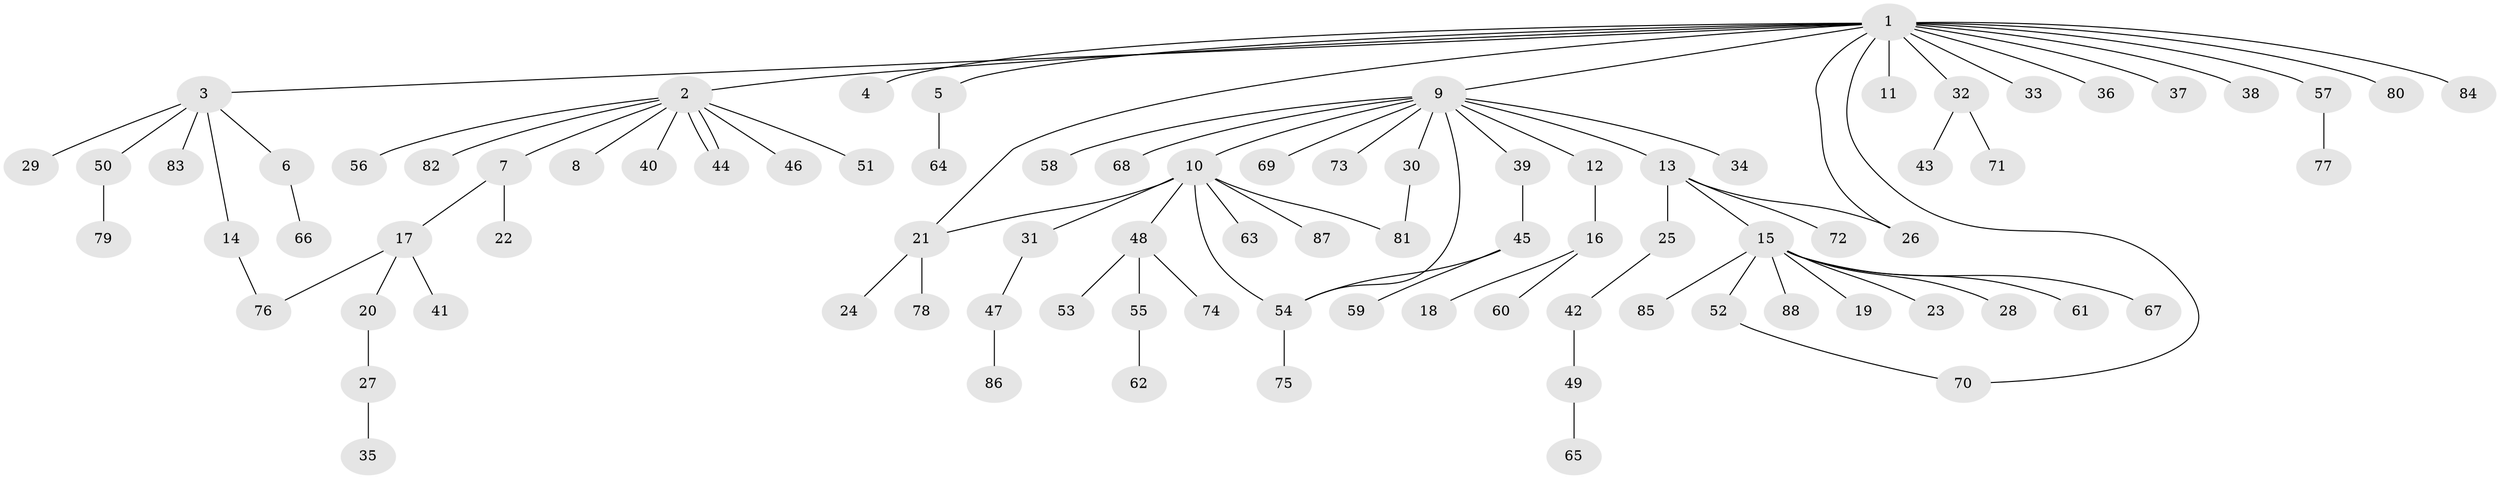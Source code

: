 // coarse degree distribution, {2: 0.17857142857142858, 5: 0.10714285714285714, 1: 0.6071428571428571, 3: 0.03571428571428571, 13: 0.03571428571428571, 4: 0.03571428571428571}
// Generated by graph-tools (version 1.1) at 2025/36/03/04/25 23:36:43]
// undirected, 88 vertices, 95 edges
graph export_dot {
  node [color=gray90,style=filled];
  1;
  2;
  3;
  4;
  5;
  6;
  7;
  8;
  9;
  10;
  11;
  12;
  13;
  14;
  15;
  16;
  17;
  18;
  19;
  20;
  21;
  22;
  23;
  24;
  25;
  26;
  27;
  28;
  29;
  30;
  31;
  32;
  33;
  34;
  35;
  36;
  37;
  38;
  39;
  40;
  41;
  42;
  43;
  44;
  45;
  46;
  47;
  48;
  49;
  50;
  51;
  52;
  53;
  54;
  55;
  56;
  57;
  58;
  59;
  60;
  61;
  62;
  63;
  64;
  65;
  66;
  67;
  68;
  69;
  70;
  71;
  72;
  73;
  74;
  75;
  76;
  77;
  78;
  79;
  80;
  81;
  82;
  83;
  84;
  85;
  86;
  87;
  88;
  1 -- 2;
  1 -- 3;
  1 -- 4;
  1 -- 5;
  1 -- 9;
  1 -- 11;
  1 -- 21;
  1 -- 26;
  1 -- 32;
  1 -- 33;
  1 -- 36;
  1 -- 37;
  1 -- 38;
  1 -- 57;
  1 -- 70;
  1 -- 80;
  1 -- 84;
  2 -- 7;
  2 -- 8;
  2 -- 40;
  2 -- 44;
  2 -- 44;
  2 -- 46;
  2 -- 51;
  2 -- 56;
  2 -- 82;
  3 -- 6;
  3 -- 14;
  3 -- 29;
  3 -- 50;
  3 -- 83;
  5 -- 64;
  6 -- 66;
  7 -- 17;
  7 -- 22;
  9 -- 10;
  9 -- 12;
  9 -- 13;
  9 -- 30;
  9 -- 34;
  9 -- 39;
  9 -- 54;
  9 -- 58;
  9 -- 68;
  9 -- 69;
  9 -- 73;
  10 -- 21;
  10 -- 31;
  10 -- 48;
  10 -- 54;
  10 -- 63;
  10 -- 81;
  10 -- 87;
  12 -- 16;
  13 -- 15;
  13 -- 25;
  13 -- 26;
  13 -- 72;
  14 -- 76;
  15 -- 19;
  15 -- 23;
  15 -- 28;
  15 -- 52;
  15 -- 61;
  15 -- 67;
  15 -- 85;
  15 -- 88;
  16 -- 18;
  16 -- 60;
  17 -- 20;
  17 -- 41;
  17 -- 76;
  20 -- 27;
  21 -- 24;
  21 -- 78;
  25 -- 42;
  27 -- 35;
  30 -- 81;
  31 -- 47;
  32 -- 43;
  32 -- 71;
  39 -- 45;
  42 -- 49;
  45 -- 54;
  45 -- 59;
  47 -- 86;
  48 -- 53;
  48 -- 55;
  48 -- 74;
  49 -- 65;
  50 -- 79;
  52 -- 70;
  54 -- 75;
  55 -- 62;
  57 -- 77;
}
